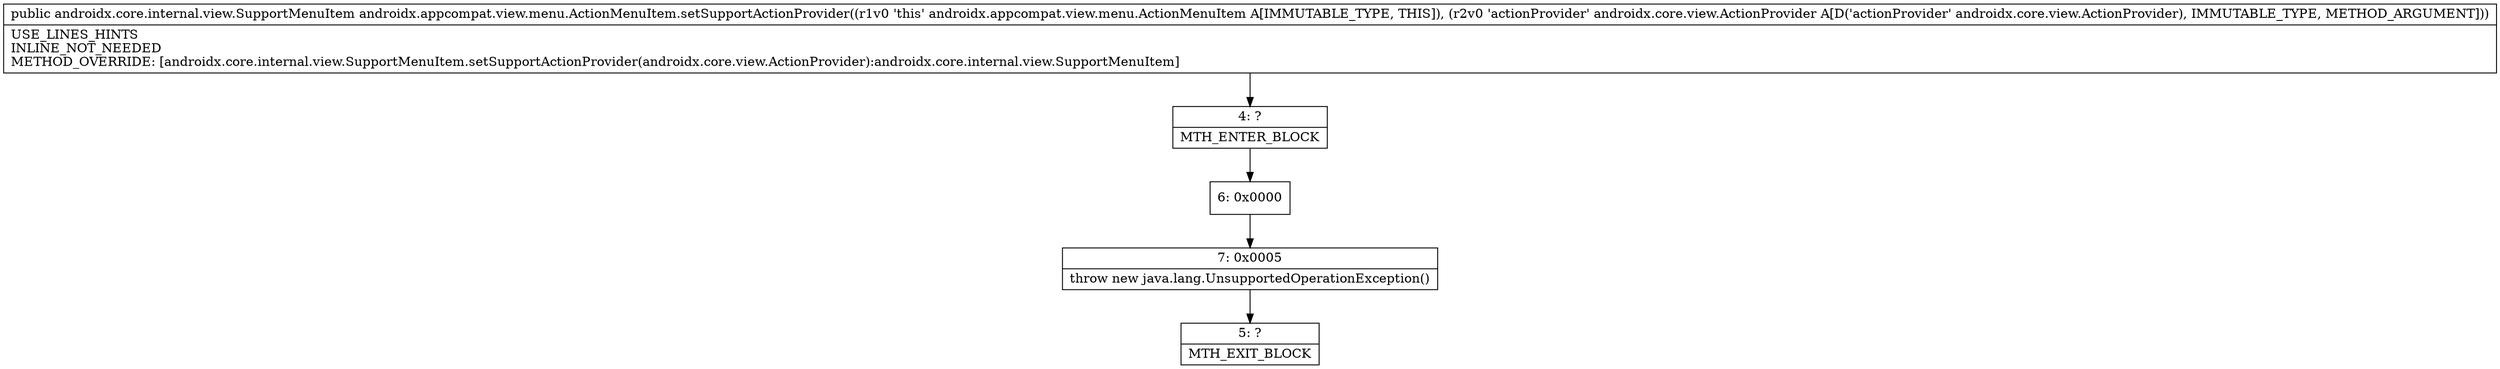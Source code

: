 digraph "CFG forandroidx.appcompat.view.menu.ActionMenuItem.setSupportActionProvider(Landroidx\/core\/view\/ActionProvider;)Landroidx\/core\/internal\/view\/SupportMenuItem;" {
Node_4 [shape=record,label="{4\:\ ?|MTH_ENTER_BLOCK\l}"];
Node_6 [shape=record,label="{6\:\ 0x0000}"];
Node_7 [shape=record,label="{7\:\ 0x0005|throw new java.lang.UnsupportedOperationException()\l}"];
Node_5 [shape=record,label="{5\:\ ?|MTH_EXIT_BLOCK\l}"];
MethodNode[shape=record,label="{public androidx.core.internal.view.SupportMenuItem androidx.appcompat.view.menu.ActionMenuItem.setSupportActionProvider((r1v0 'this' androidx.appcompat.view.menu.ActionMenuItem A[IMMUTABLE_TYPE, THIS]), (r2v0 'actionProvider' androidx.core.view.ActionProvider A[D('actionProvider' androidx.core.view.ActionProvider), IMMUTABLE_TYPE, METHOD_ARGUMENT]))  | USE_LINES_HINTS\lINLINE_NOT_NEEDED\lMETHOD_OVERRIDE: [androidx.core.internal.view.SupportMenuItem.setSupportActionProvider(androidx.core.view.ActionProvider):androidx.core.internal.view.SupportMenuItem]\l}"];
MethodNode -> Node_4;Node_4 -> Node_6;
Node_6 -> Node_7;
Node_7 -> Node_5;
}

